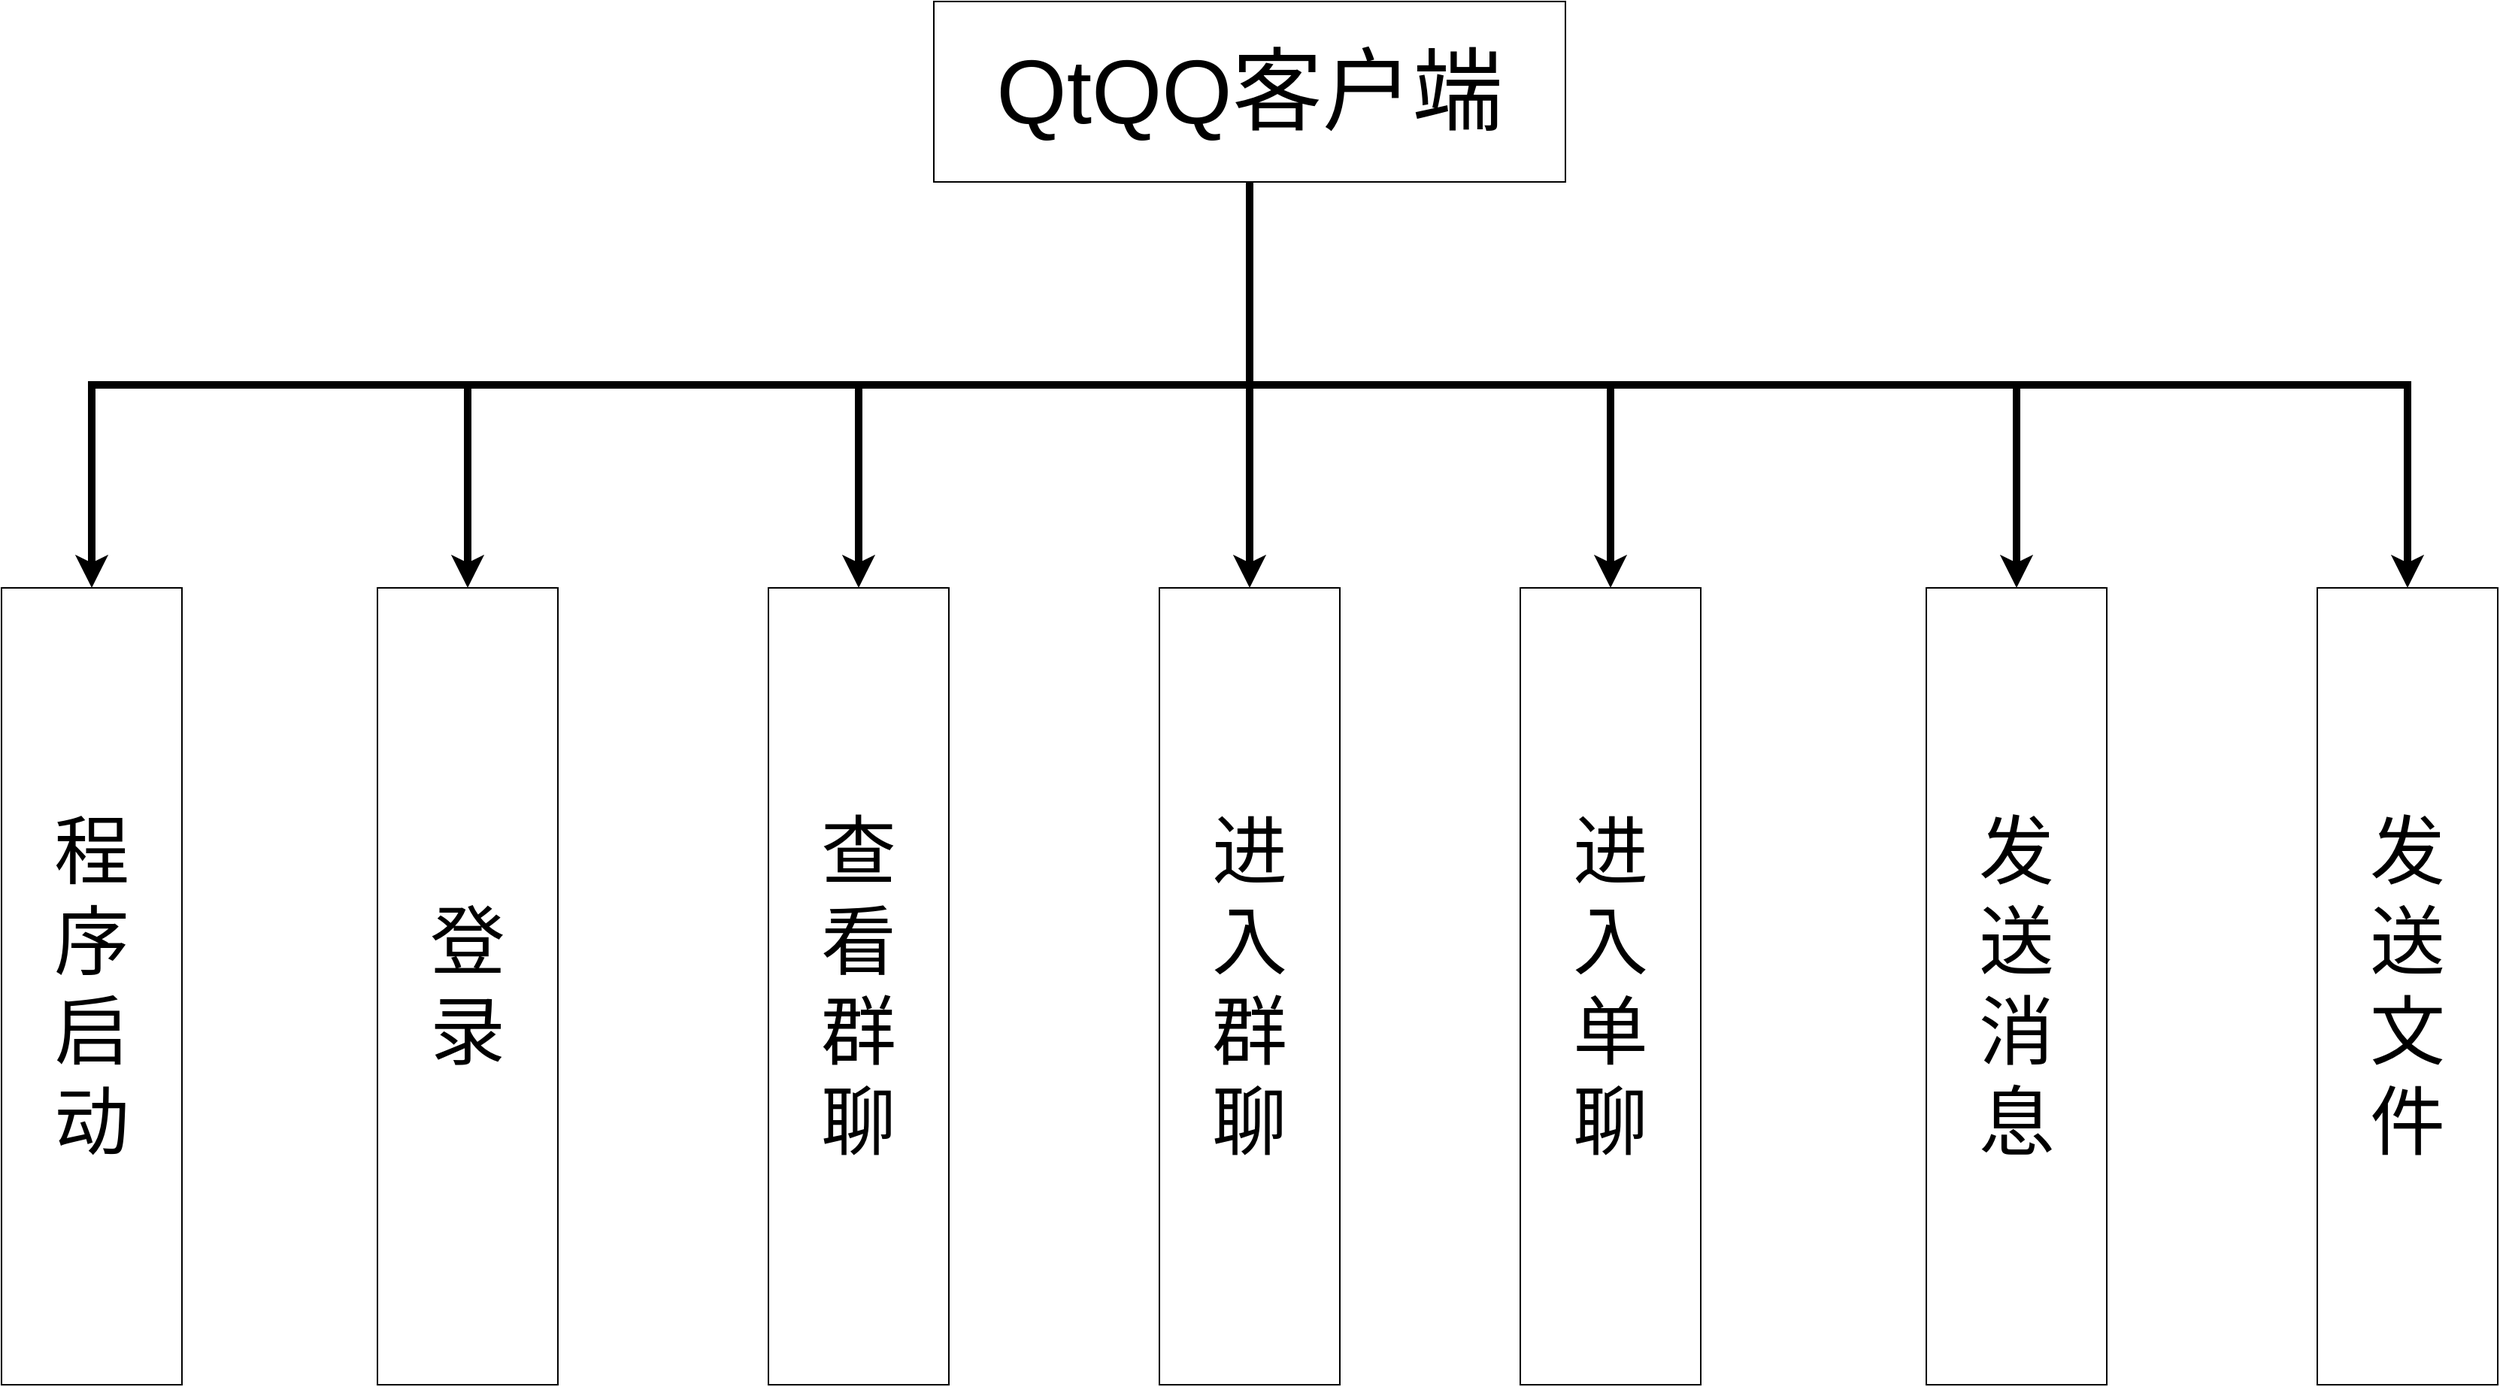 <mxfile version="24.0.7" type="github">
  <diagram name="第 1 页" id="icfxu8davwd_F4QHDPUC">
    <mxGraphModel dx="4168" dy="2344" grid="1" gridSize="10" guides="1" tooltips="1" connect="1" arrows="1" fold="1" page="1" pageScale="1" pageWidth="2000" pageHeight="1200" math="0" shadow="0">
      <root>
        <mxCell id="0" />
        <mxCell id="1" parent="0" />
        <mxCell id="PyxEWm7fjZF-xo4n_uYZ-2" style="edgeStyle=orthogonalEdgeStyle;rounded=0;orthogonalLoop=1;jettySize=auto;html=1;exitX=0.5;exitY=1;exitDx=0;exitDy=0;entryX=0.5;entryY=0;entryDx=0;entryDy=0;strokeWidth=5;" edge="1" parent="1" source="_cen_rF3GaI7b2-DB5qC-1" target="PyxEWm7fjZF-xo4n_uYZ-1">
          <mxGeometry relative="1" as="geometry" />
        </mxCell>
        <mxCell id="PyxEWm7fjZF-xo4n_uYZ-3" style="edgeStyle=orthogonalEdgeStyle;rounded=0;orthogonalLoop=1;jettySize=auto;html=1;exitX=0.5;exitY=1;exitDx=0;exitDy=0;entryX=0.5;entryY=0;entryDx=0;entryDy=0;strokeWidth=5;" edge="1" parent="1" source="_cen_rF3GaI7b2-DB5qC-1" target="_cen_rF3GaI7b2-DB5qC-2">
          <mxGeometry relative="1" as="geometry" />
        </mxCell>
        <mxCell id="PyxEWm7fjZF-xo4n_uYZ-4" style="edgeStyle=orthogonalEdgeStyle;rounded=0;orthogonalLoop=1;jettySize=auto;html=1;exitX=0.5;exitY=1;exitDx=0;exitDy=0;entryX=0.5;entryY=0;entryDx=0;entryDy=0;strokeWidth=5;" edge="1" parent="1" source="_cen_rF3GaI7b2-DB5qC-1" target="_cen_rF3GaI7b2-DB5qC-3">
          <mxGeometry relative="1" as="geometry" />
        </mxCell>
        <mxCell id="PyxEWm7fjZF-xo4n_uYZ-5" style="edgeStyle=orthogonalEdgeStyle;rounded=0;orthogonalLoop=1;jettySize=auto;html=1;exitX=0.5;exitY=1;exitDx=0;exitDy=0;strokeWidth=5;" edge="1" parent="1" source="_cen_rF3GaI7b2-DB5qC-1" target="_cen_rF3GaI7b2-DB5qC-4">
          <mxGeometry relative="1" as="geometry" />
        </mxCell>
        <mxCell id="PyxEWm7fjZF-xo4n_uYZ-6" style="edgeStyle=orthogonalEdgeStyle;rounded=0;orthogonalLoop=1;jettySize=auto;html=1;exitX=0.5;exitY=1;exitDx=0;exitDy=0;strokeWidth=5;" edge="1" parent="1" source="_cen_rF3GaI7b2-DB5qC-1" target="_cen_rF3GaI7b2-DB5qC-6">
          <mxGeometry relative="1" as="geometry" />
        </mxCell>
        <mxCell id="PyxEWm7fjZF-xo4n_uYZ-7" style="edgeStyle=orthogonalEdgeStyle;rounded=0;orthogonalLoop=1;jettySize=auto;html=1;exitX=0.5;exitY=1;exitDx=0;exitDy=0;entryX=0.5;entryY=0;entryDx=0;entryDy=0;strokeWidth=5;" edge="1" parent="1" source="_cen_rF3GaI7b2-DB5qC-1" target="_cen_rF3GaI7b2-DB5qC-7">
          <mxGeometry relative="1" as="geometry" />
        </mxCell>
        <mxCell id="PyxEWm7fjZF-xo4n_uYZ-8" style="edgeStyle=orthogonalEdgeStyle;rounded=0;orthogonalLoop=1;jettySize=auto;html=1;exitX=0.5;exitY=1;exitDx=0;exitDy=0;strokeWidth=5;" edge="1" parent="1" source="_cen_rF3GaI7b2-DB5qC-1" target="_cen_rF3GaI7b2-DB5qC-8">
          <mxGeometry relative="1" as="geometry" />
        </mxCell>
        <mxCell id="_cen_rF3GaI7b2-DB5qC-1" value="QtQQ客户端" style="rounded=0;whiteSpace=wrap;html=1;fontSize=60;" parent="1" vertex="1">
          <mxGeometry x="790" y="130" width="420" height="120" as="geometry" />
        </mxCell>
        <mxCell id="_cen_rF3GaI7b2-DB5qC-2" value="登&lt;div&gt;录&lt;/div&gt;" style="rounded=0;whiteSpace=wrap;html=1;fontSize=50;" parent="1" vertex="1">
          <mxGeometry x="420" y="520" width="120" height="530" as="geometry" />
        </mxCell>
        <mxCell id="_cen_rF3GaI7b2-DB5qC-3" value="查&lt;div&gt;看&lt;/div&gt;&lt;div&gt;群&lt;/div&gt;&lt;div&gt;聊&lt;/div&gt;" style="rounded=0;whiteSpace=wrap;html=1;fontSize=50;" parent="1" vertex="1">
          <mxGeometry x="680" y="520" width="120" height="530" as="geometry" />
        </mxCell>
        <mxCell id="_cen_rF3GaI7b2-DB5qC-4" value="进&lt;div&gt;入&lt;/div&gt;&lt;div&gt;群&lt;/div&gt;&lt;div&gt;聊&lt;/div&gt;" style="rounded=0;whiteSpace=wrap;html=1;fontSize=50;" parent="1" vertex="1">
          <mxGeometry x="940" y="520" width="120" height="530" as="geometry" />
        </mxCell>
        <mxCell id="_cen_rF3GaI7b2-DB5qC-6" value="进&lt;div&gt;入&lt;/div&gt;&lt;div&gt;单&lt;/div&gt;&lt;div&gt;聊&lt;/div&gt;" style="rounded=0;whiteSpace=wrap;html=1;fontSize=50;" parent="1" vertex="1">
          <mxGeometry x="1180" y="520" width="120" height="530" as="geometry" />
        </mxCell>
        <mxCell id="_cen_rF3GaI7b2-DB5qC-7" value="发&lt;div&gt;送&lt;/div&gt;&lt;div&gt;消&lt;/div&gt;&lt;div&gt;息&lt;/div&gt;" style="rounded=0;whiteSpace=wrap;html=1;fontSize=50;" parent="1" vertex="1">
          <mxGeometry x="1450" y="520" width="120" height="530" as="geometry" />
        </mxCell>
        <mxCell id="_cen_rF3GaI7b2-DB5qC-8" value="发&lt;div&gt;送&lt;/div&gt;&lt;div&gt;文&lt;/div&gt;&lt;div&gt;件&lt;/div&gt;" style="rounded=0;whiteSpace=wrap;html=1;fontSize=50;" parent="1" vertex="1">
          <mxGeometry x="1710" y="520" width="120" height="530" as="geometry" />
        </mxCell>
        <mxCell id="PyxEWm7fjZF-xo4n_uYZ-1" value="程&lt;div&gt;序&lt;/div&gt;&lt;div&gt;启&lt;/div&gt;&lt;div&gt;动&lt;/div&gt;" style="rounded=0;whiteSpace=wrap;html=1;fontSize=50;" vertex="1" parent="1">
          <mxGeometry x="170" y="520" width="120" height="530" as="geometry" />
        </mxCell>
      </root>
    </mxGraphModel>
  </diagram>
</mxfile>
